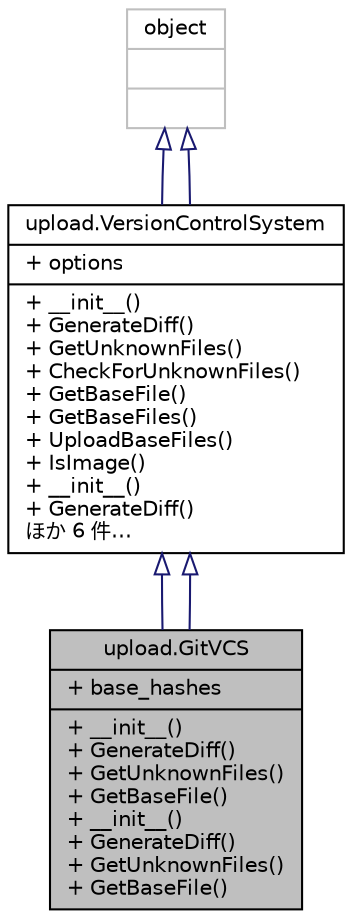 digraph "upload.GitVCS"
{
  edge [fontname="Helvetica",fontsize="10",labelfontname="Helvetica",labelfontsize="10"];
  node [fontname="Helvetica",fontsize="10",shape=record];
  Node0 [label="{upload.GitVCS\n|+ base_hashes\l|+ __init__()\l+ GenerateDiff()\l+ GetUnknownFiles()\l+ GetBaseFile()\l+ __init__()\l+ GenerateDiff()\l+ GetUnknownFiles()\l+ GetBaseFile()\l}",height=0.2,width=0.4,color="black", fillcolor="grey75", style="filled", fontcolor="black"];
  Node1 -> Node0 [dir="back",color="midnightblue",fontsize="10",style="solid",arrowtail="onormal",fontname="Helvetica"];
  Node1 [label="{upload.VersionControlSystem\n|+ options\l|+ __init__()\l+ GenerateDiff()\l+ GetUnknownFiles()\l+ CheckForUnknownFiles()\l+ GetBaseFile()\l+ GetBaseFiles()\l+ UploadBaseFiles()\l+ IsImage()\l+ __init__()\l+ GenerateDiff()\lほか 6 件…\l}",height=0.2,width=0.4,color="black", fillcolor="white", style="filled",URL="$df/d72/classupload_1_1_version_control_system.html"];
  Node2 -> Node1 [dir="back",color="midnightblue",fontsize="10",style="solid",arrowtail="onormal",fontname="Helvetica"];
  Node2 [label="{object\n||}",height=0.2,width=0.4,color="grey75", fillcolor="white", style="filled"];
  Node2 -> Node1 [dir="back",color="midnightblue",fontsize="10",style="solid",arrowtail="onormal",fontname="Helvetica"];
  Node1 -> Node0 [dir="back",color="midnightblue",fontsize="10",style="solid",arrowtail="onormal",fontname="Helvetica"];
}
